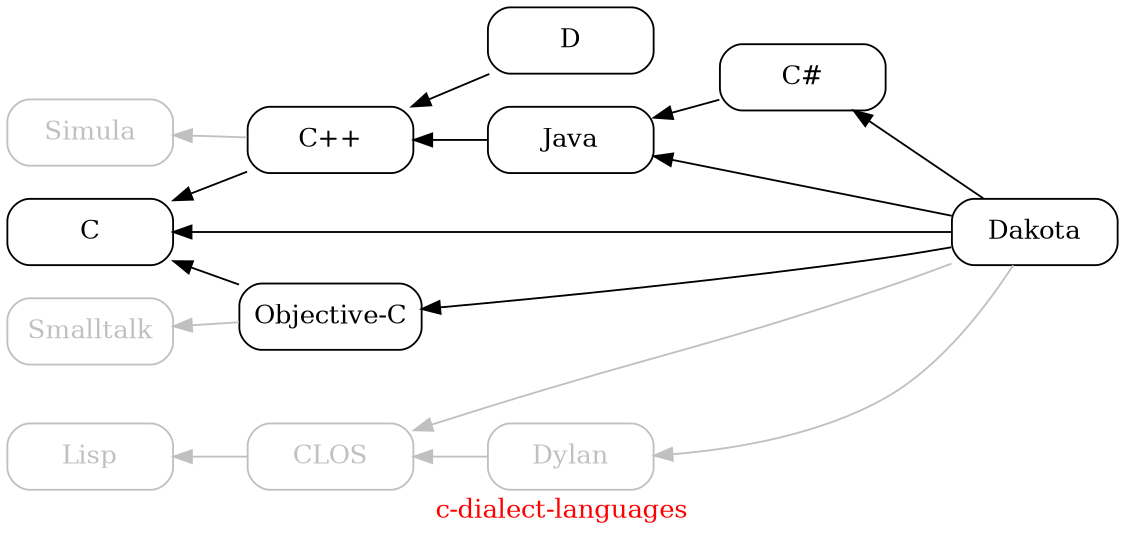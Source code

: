 // Copyright (C) 2007, 2008, 2009 Robert Nielsen <robert@dakota.org>
//
// Licensed under the Apache License, Version 2.0 (the "License");
// you may not use this file except in compliance with the License.
// You may obtain a copy of the License at
//
//      http://www.apache.org/licenses/LICENSE-2.0
//
// Unless required by applicable law or agreed to in writing, software
// distributed under the License is distributed on an "AS IS" BASIS,
// WITHOUT WARRANTIES OR CONDITIONS OF ANY KIND, either express or implied.
// See the License for the specific language governing permissions and
// limitations under the License.

digraph "c-dialect-languages"
{
  graph [ label = "\G", fontcolor = red ];
  graph [ rankdir = LR, center = true,
        page = "8.5,11", size = "7.5,10" ];

  edge [ dir = back ];
  node [ shape = rect, style = rounded, width = 1.25 ];

  "C" -> "C++";
  "C" -> "Objective-C";
  "C++" -> "D";
  "C++" -> "Java" [ weight = 2 ];
  "Java" -> "C#";
  "Java" -> "Dakota";
  "Objective-C" -> "Dakota";
  "C#" -> "Dakota";

  "C" -> "Dakota" [ weight = 2 ];

  node [ color = gray, fontcolor = gray ];
  edge [ color = gray];

  //"Objective-C" -> "Dakota";
  "Simula" -> "C++";
  "Smalltalk" -> "Objective-C";

  "Lisp" -> "CLOS";
  "CLOS" -> "Dylan" [ weight = 2 ];
  "Dylan" -> "Dakota";
  "CLOS" -> "Dakota";
  
  subgraph { graph [ rank = same ]; "C++"; "Objective-C"; "CLOS" };
}
